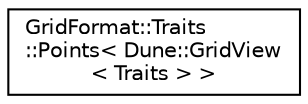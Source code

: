 digraph "Graphical Class Hierarchy"
{
 // LATEX_PDF_SIZE
  edge [fontname="Helvetica",fontsize="10",labelfontname="Helvetica",labelfontsize="10"];
  node [fontname="Helvetica",fontsize="10",shape=record];
  rankdir="LR";
  Node0 [label="GridFormat::Traits\l::Points\< Dune::GridView\l\< Traits \> \>",height=0.2,width=0.4,color="black", fillcolor="white", style="filled",URL="$structGridFormat_1_1Traits_1_1Points_3_01Dune_1_1GridView_3_01Traits_01_4_01_4.html",tooltip=" "];
}
